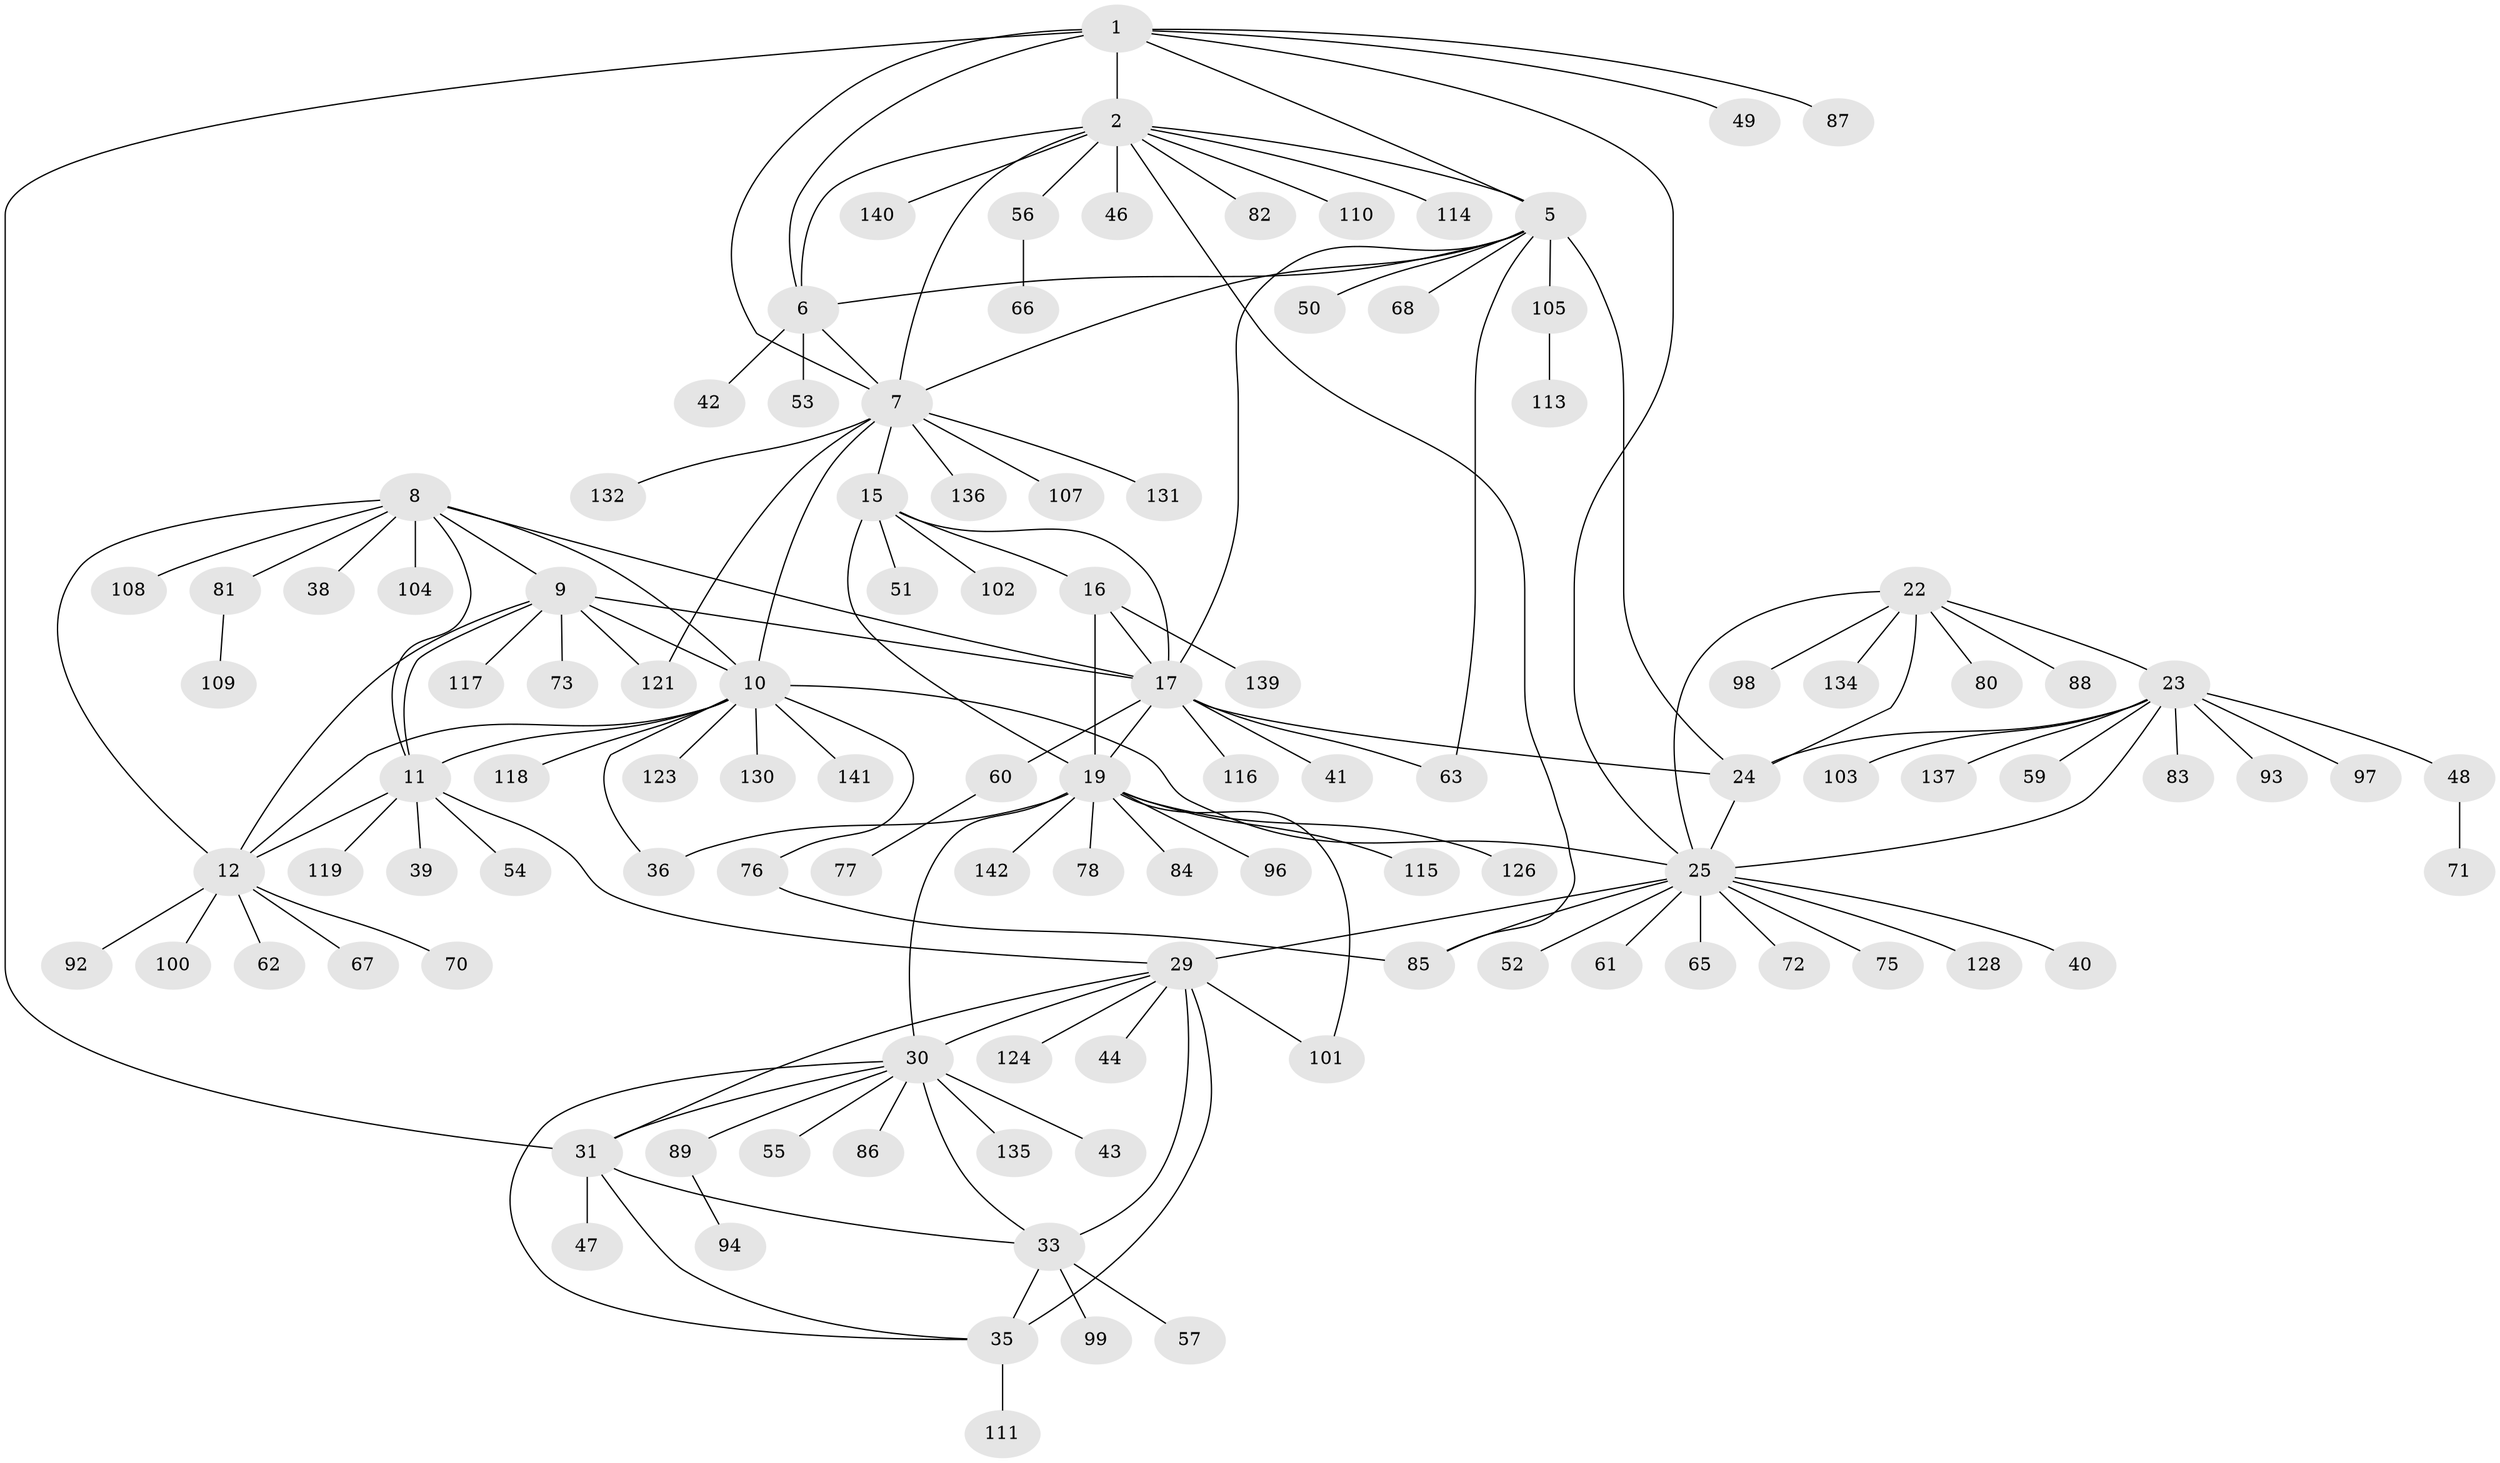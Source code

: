 // original degree distribution, {6: 0.02112676056338028, 10: 0.028169014084507043, 9: 0.04929577464788732, 14: 0.007042253521126761, 12: 0.02112676056338028, 11: 0.02112676056338028, 8: 0.07042253521126761, 7: 0.014084507042253521, 13: 0.007042253521126761, 15: 0.007042253521126761, 2: 0.1267605633802817, 1: 0.5915492957746479, 4: 0.007042253521126761, 3: 0.028169014084507043}
// Generated by graph-tools (version 1.1) at 2025/11/02/27/25 16:11:37]
// undirected, 111 vertices, 149 edges
graph export_dot {
graph [start="1"]
  node [color=gray90,style=filled];
  1 [super="+4"];
  2 [super="+3"];
  5 [super="+58"];
  6 [super="+74"];
  7 [super="+37"];
  8 [super="+125"];
  9 [super="+90"];
  10 [super="+13"];
  11 [super="+106"];
  12 [super="+14"];
  15 [super="+18"];
  16 [super="+64"];
  17 [super="+20"];
  19 [super="+21"];
  22 [super="+27"];
  23 [super="+26"];
  24 [super="+95"];
  25 [super="+28"];
  29 [super="+32"];
  30 [super="+45"];
  31 [super="+69"];
  33 [super="+34"];
  35;
  36;
  38;
  39;
  40;
  41;
  42;
  43;
  44;
  46;
  47 [super="+91"];
  48;
  49;
  50;
  51;
  52;
  53 [super="+120"];
  54;
  55;
  56;
  57;
  59;
  60;
  61;
  62;
  63 [super="+127"];
  65;
  66;
  67;
  68 [super="+79"];
  70 [super="+138"];
  71 [super="+129"];
  72;
  73;
  75 [super="+133"];
  76;
  77;
  78;
  80;
  81 [super="+122"];
  82;
  83;
  84;
  85 [super="+112"];
  86;
  87;
  88;
  89;
  92;
  93;
  94;
  96;
  97;
  98;
  99;
  100;
  101;
  102;
  103;
  104;
  105;
  107;
  108;
  109;
  110;
  111;
  113;
  114;
  115;
  116;
  117;
  118;
  119;
  121;
  123;
  124;
  126;
  128;
  130;
  131;
  132;
  134;
  135;
  136;
  137;
  139;
  140;
  141;
  142;
  1 -- 2 [weight=4];
  1 -- 5 [weight=2];
  1 -- 6 [weight=2];
  1 -- 7 [weight=2];
  1 -- 49;
  1 -- 87;
  1 -- 25;
  1 -- 31;
  2 -- 5 [weight=2];
  2 -- 6 [weight=2];
  2 -- 7 [weight=2];
  2 -- 56;
  2 -- 82;
  2 -- 85;
  2 -- 140;
  2 -- 46;
  2 -- 110;
  2 -- 114;
  5 -- 6;
  5 -- 7;
  5 -- 50;
  5 -- 68;
  5 -- 105;
  5 -- 63;
  5 -- 24;
  5 -- 17;
  6 -- 7;
  6 -- 42;
  6 -- 53;
  7 -- 10;
  7 -- 15;
  7 -- 107;
  7 -- 121;
  7 -- 131;
  7 -- 132;
  7 -- 136;
  8 -- 9;
  8 -- 10 [weight=2];
  8 -- 11;
  8 -- 12 [weight=2];
  8 -- 38;
  8 -- 81;
  8 -- 104;
  8 -- 108;
  8 -- 17;
  9 -- 10 [weight=2];
  9 -- 11;
  9 -- 12 [weight=2];
  9 -- 73;
  9 -- 117;
  9 -- 121;
  9 -- 17;
  10 -- 11 [weight=2];
  10 -- 12 [weight=4];
  10 -- 76;
  10 -- 118;
  10 -- 123;
  10 -- 130;
  10 -- 141;
  10 -- 36;
  10 -- 25;
  11 -- 12 [weight=2];
  11 -- 29;
  11 -- 39;
  11 -- 54;
  11 -- 119;
  12 -- 62;
  12 -- 67;
  12 -- 70;
  12 -- 92;
  12 -- 100;
  15 -- 16 [weight=2];
  15 -- 17 [weight=4];
  15 -- 19 [weight=4];
  15 -- 102;
  15 -- 51;
  16 -- 17 [weight=2];
  16 -- 19 [weight=2];
  16 -- 139;
  17 -- 19 [weight=4];
  17 -- 24;
  17 -- 63;
  17 -- 116;
  17 -- 41;
  17 -- 60;
  19 -- 30;
  19 -- 36;
  19 -- 78;
  19 -- 84;
  19 -- 96;
  19 -- 101;
  19 -- 115;
  19 -- 126;
  19 -- 142;
  22 -- 23 [weight=4];
  22 -- 24 [weight=2];
  22 -- 25 [weight=4];
  22 -- 80;
  22 -- 134;
  22 -- 98;
  22 -- 88;
  23 -- 24 [weight=2];
  23 -- 25 [weight=4];
  23 -- 48;
  23 -- 83;
  23 -- 103;
  23 -- 97;
  23 -- 137;
  23 -- 59;
  23 -- 93;
  24 -- 25 [weight=2];
  25 -- 29;
  25 -- 40;
  25 -- 52;
  25 -- 61;
  25 -- 65;
  25 -- 72;
  25 -- 75;
  25 -- 128;
  25 -- 85;
  29 -- 30 [weight=2];
  29 -- 31 [weight=2];
  29 -- 33 [weight=4];
  29 -- 35 [weight=2];
  29 -- 124;
  29 -- 101;
  29 -- 44;
  30 -- 31;
  30 -- 33 [weight=2];
  30 -- 35;
  30 -- 43;
  30 -- 55;
  30 -- 86;
  30 -- 89;
  30 -- 135;
  31 -- 33 [weight=2];
  31 -- 35;
  31 -- 47;
  33 -- 35 [weight=2];
  33 -- 99;
  33 -- 57;
  35 -- 111;
  48 -- 71;
  56 -- 66;
  60 -- 77;
  76 -- 85;
  81 -- 109;
  89 -- 94;
  105 -- 113;
}
